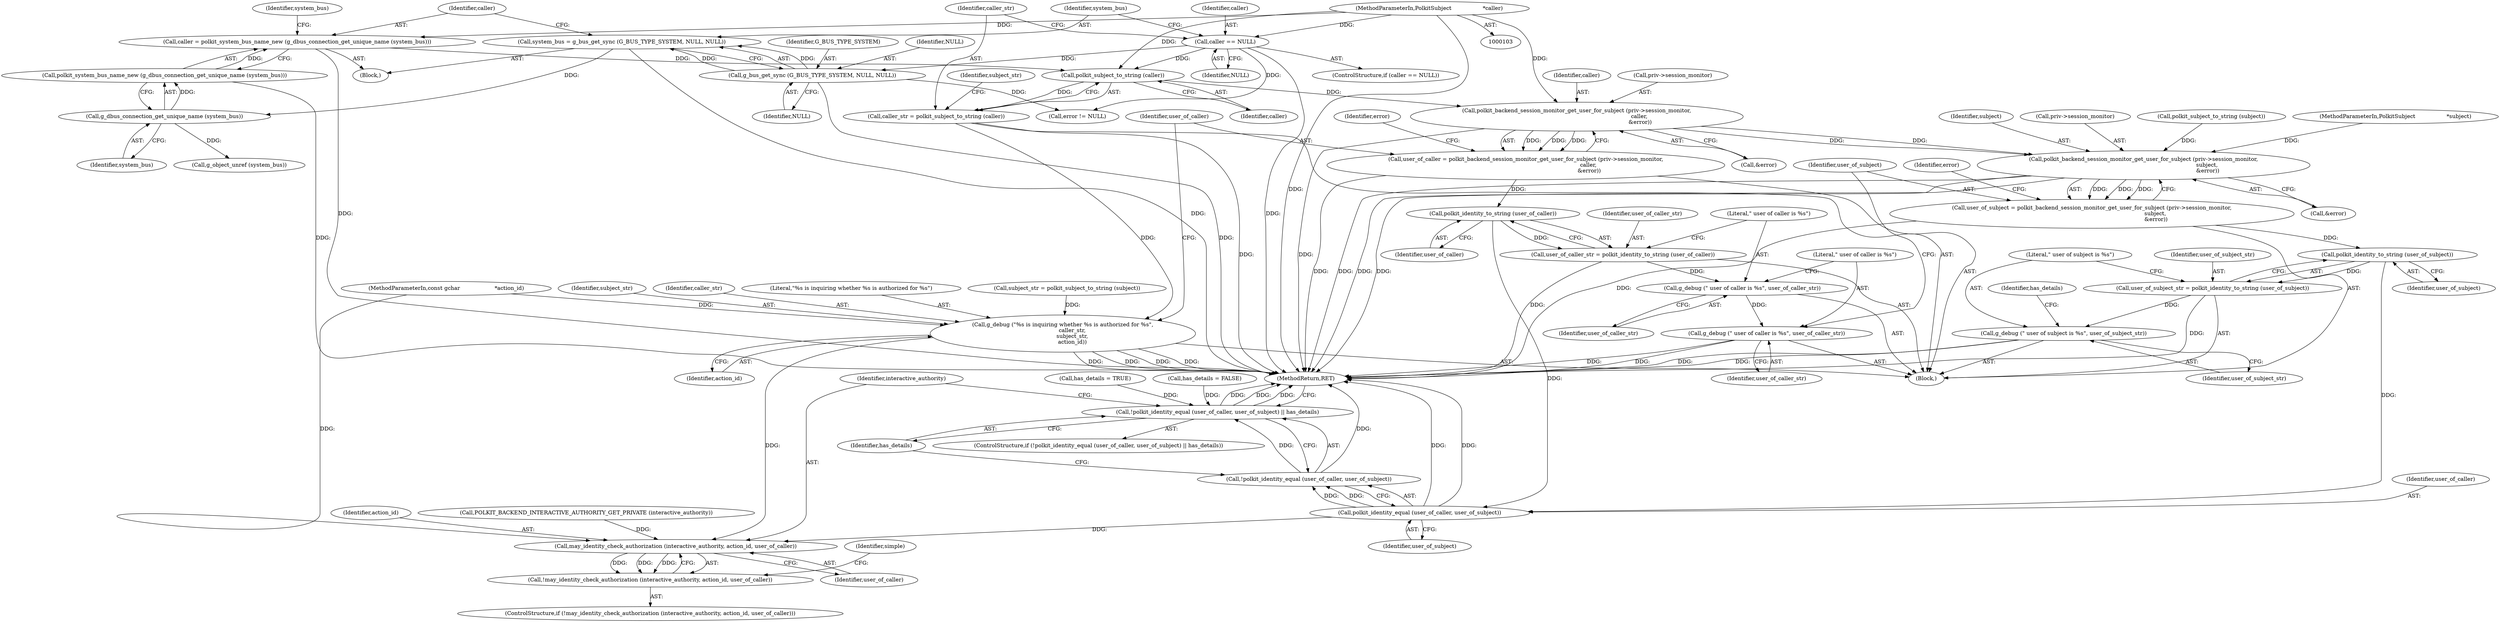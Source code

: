 digraph "0_polkit_bc7ffad53643a9c80231fc41f5582d6a8931c32c_0@API" {
"1000179" [label="(Call,caller = polkit_system_bus_name_new (g_dbus_connection_get_unique_name (system_bus)))"];
"1000181" [label="(Call,polkit_system_bus_name_new (g_dbus_connection_get_unique_name (system_bus)))"];
"1000182" [label="(Call,g_dbus_connection_get_unique_name (system_bus))"];
"1000173" [label="(Call,system_bus = g_bus_get_sync (G_BUS_TYPE_SYSTEM, NULL, NULL))"];
"1000175" [label="(Call,g_bus_get_sync (G_BUS_TYPE_SYSTEM, NULL, NULL))"];
"1000168" [label="(Call,caller == NULL)"];
"1000105" [label="(MethodParameterIn,PolkitSubject                  *caller)"];
"1000188" [label="(Call,polkit_subject_to_string (caller))"];
"1000186" [label="(Call,caller_str = polkit_subject_to_string (caller))"];
"1000194" [label="(Call,g_debug (\"%s is inquiring whether %s is authorized for %s\",\n           caller_str,\n           subject_str,\n           action_id))"];
"1000295" [label="(Call,may_identity_check_authorization (interactive_authority, action_id, user_of_caller))"];
"1000294" [label="(Call,!may_identity_check_authorization (interactive_authority, action_id, user_of_caller))"];
"1000201" [label="(Call,polkit_backend_session_monitor_get_user_for_subject (priv->session_monitor,\n                                                                        caller,\n                                                                         &error))"];
"1000199" [label="(Call,user_of_caller = polkit_backend_session_monitor_get_user_for_subject (priv->session_monitor,\n                                                                        caller,\n                                                                         &error))"];
"1000222" [label="(Call,polkit_identity_to_string (user_of_caller))"];
"1000220" [label="(Call,user_of_caller_str = polkit_identity_to_string (user_of_caller))"];
"1000224" [label="(Call,g_debug (\" user of caller is %s\", user_of_caller_str))"];
"1000227" [label="(Call,g_debug (\" user of caller is %s\", user_of_caller_str))"];
"1000288" [label="(Call,polkit_identity_equal (user_of_caller, user_of_subject))"];
"1000287" [label="(Call,!polkit_identity_equal (user_of_caller, user_of_subject))"];
"1000286" [label="(Call,!polkit_identity_equal (user_of_caller, user_of_subject) || has_details)"];
"1000232" [label="(Call,polkit_backend_session_monitor_get_user_for_subject (priv->session_monitor,\n                                                                         subject,\n                                                                          &error))"];
"1000230" [label="(Call,user_of_subject = polkit_backend_session_monitor_get_user_for_subject (priv->session_monitor,\n                                                                         subject,\n                                                                          &error))"];
"1000253" [label="(Call,polkit_identity_to_string (user_of_subject))"];
"1000251" [label="(Call,user_of_subject_str = polkit_identity_to_string (user_of_subject))"];
"1000255" [label="(Call,g_debug (\" user of subject is %s\", user_of_subject_str))"];
"1000205" [label="(Identifier,caller)"];
"1000287" [label="(Call,!polkit_identity_equal (user_of_caller, user_of_subject))"];
"1000195" [label="(Literal,\"%s is inquiring whether %s is authorized for %s\")"];
"1000227" [label="(Call,g_debug (\" user of caller is %s\", user_of_caller_str))"];
"1000185" [label="(Identifier,system_bus)"];
"1000169" [label="(Identifier,caller)"];
"1000294" [label="(Call,!may_identity_check_authorization (interactive_authority, action_id, user_of_caller))"];
"1000293" [label="(ControlStructure,if (!may_identity_check_authorization (interactive_authority, action_id, user_of_caller)))"];
"1000259" [label="(Identifier,has_details)"];
"1000186" [label="(Call,caller_str = polkit_subject_to_string (caller))"];
"1000177" [label="(Identifier,NULL)"];
"1000295" [label="(Call,may_identity_check_authorization (interactive_authority, action_id, user_of_caller))"];
"1000107" [label="(MethodParameterIn,const gchar                    *action_id)"];
"1000290" [label="(Identifier,user_of_subject)"];
"1000291" [label="(Identifier,has_details)"];
"1000191" [label="(Identifier,subject_str)"];
"1000167" [label="(ControlStructure,if (caller == NULL))"];
"1000251" [label="(Call,user_of_subject_str = polkit_identity_to_string (user_of_subject))"];
"1000190" [label="(Call,subject_str = polkit_subject_to_string (subject))"];
"1000254" [label="(Identifier,user_of_subject)"];
"1000176" [label="(Identifier,G_BUS_TYPE_SYSTEM)"];
"1000182" [label="(Call,g_dbus_connection_get_unique_name (system_bus))"];
"1000253" [label="(Call,polkit_identity_to_string (user_of_subject))"];
"1000296" [label="(Identifier,interactive_authority)"];
"1000236" [label="(Identifier,subject)"];
"1000113" [label="(Block,)"];
"1000171" [label="(Block,)"];
"1000225" [label="(Literal,\" user of caller is %s\")"];
"1000187" [label="(Identifier,caller_str)"];
"1000200" [label="(Identifier,user_of_caller)"];
"1000285" [label="(ControlStructure,if (!polkit_identity_equal (user_of_caller, user_of_subject) || has_details))"];
"1000288" [label="(Call,polkit_identity_equal (user_of_caller, user_of_subject))"];
"1000232" [label="(Call,polkit_backend_session_monitor_get_user_for_subject (priv->session_monitor,\n                                                                         subject,\n                                                                          &error))"];
"1000222" [label="(Call,polkit_identity_to_string (user_of_caller))"];
"1000221" [label="(Identifier,user_of_caller_str)"];
"1000199" [label="(Call,user_of_caller = polkit_backend_session_monitor_get_user_for_subject (priv->session_monitor,\n                                                                        caller,\n                                                                         &error))"];
"1000255" [label="(Call,g_debug (\" user of subject is %s\", user_of_subject_str))"];
"1000194" [label="(Call,g_debug (\"%s is inquiring whether %s is authorized for %s\",\n           caller_str,\n           subject_str,\n           action_id))"];
"1000188" [label="(Call,polkit_subject_to_string (caller))"];
"1000197" [label="(Identifier,subject_str)"];
"1000168" [label="(Call,caller == NULL)"];
"1000280" [label="(Call,has_details = TRUE)"];
"1000298" [label="(Identifier,user_of_caller)"];
"1000226" [label="(Identifier,user_of_caller_str)"];
"1000170" [label="(Identifier,NULL)"];
"1000206" [label="(Call,&error)"];
"1000233" [label="(Call,priv->session_monitor)"];
"1000237" [label="(Call,&error)"];
"1000192" [label="(Call,polkit_subject_to_string (subject))"];
"1000241" [label="(Identifier,error)"];
"1000257" [label="(Identifier,user_of_subject_str)"];
"1000209" [label="(Call,error != NULL)"];
"1000252" [label="(Identifier,user_of_subject_str)"];
"1000181" [label="(Call,polkit_system_bus_name_new (g_dbus_connection_get_unique_name (system_bus)))"];
"1000180" [label="(Identifier,caller)"];
"1000173" [label="(Call,system_bus = g_bus_get_sync (G_BUS_TYPE_SYSTEM, NULL, NULL))"];
"1000198" [label="(Identifier,action_id)"];
"1000231" [label="(Identifier,user_of_subject)"];
"1000286" [label="(Call,!polkit_identity_equal (user_of_caller, user_of_subject) || has_details)"];
"1000105" [label="(MethodParameterIn,PolkitSubject                  *caller)"];
"1000230" [label="(Call,user_of_subject = polkit_backend_session_monitor_get_user_for_subject (priv->session_monitor,\n                                                                         subject,\n                                                                          &error))"];
"1000210" [label="(Identifier,error)"];
"1000297" [label="(Identifier,action_id)"];
"1000312" [label="(MethodReturn,RET)"];
"1000201" [label="(Call,polkit_backend_session_monitor_get_user_for_subject (priv->session_monitor,\n                                                                        caller,\n                                                                         &error))"];
"1000220" [label="(Call,user_of_caller_str = polkit_identity_to_string (user_of_caller))"];
"1000189" [label="(Identifier,caller)"];
"1000228" [label="(Literal,\" user of caller is %s\")"];
"1000175" [label="(Call,g_bus_get_sync (G_BUS_TYPE_SYSTEM, NULL, NULL))"];
"1000229" [label="(Identifier,user_of_caller_str)"];
"1000256" [label="(Literal,\" user of subject is %s\")"];
"1000196" [label="(Identifier,caller_str)"];
"1000179" [label="(Call,caller = polkit_system_bus_name_new (g_dbus_connection_get_unique_name (system_bus)))"];
"1000224" [label="(Call,g_debug (\" user of caller is %s\", user_of_caller_str))"];
"1000174" [label="(Identifier,system_bus)"];
"1000202" [label="(Call,priv->session_monitor)"];
"1000178" [label="(Identifier,NULL)"];
"1000289" [label="(Identifier,user_of_caller)"];
"1000258" [label="(Call,has_details = FALSE)"];
"1000303" [label="(Identifier,simple)"];
"1000106" [label="(MethodParameterIn,PolkitSubject                  *subject)"];
"1000184" [label="(Call,g_object_unref (system_bus))"];
"1000133" [label="(Call,POLKIT_BACKEND_INTERACTIVE_AUTHORITY_GET_PRIVATE (interactive_authority))"];
"1000223" [label="(Identifier,user_of_caller)"];
"1000183" [label="(Identifier,system_bus)"];
"1000179" -> "1000171"  [label="AST: "];
"1000179" -> "1000181"  [label="CFG: "];
"1000180" -> "1000179"  [label="AST: "];
"1000181" -> "1000179"  [label="AST: "];
"1000185" -> "1000179"  [label="CFG: "];
"1000179" -> "1000312"  [label="DDG: "];
"1000181" -> "1000179"  [label="DDG: "];
"1000105" -> "1000179"  [label="DDG: "];
"1000179" -> "1000188"  [label="DDG: "];
"1000181" -> "1000182"  [label="CFG: "];
"1000182" -> "1000181"  [label="AST: "];
"1000181" -> "1000312"  [label="DDG: "];
"1000182" -> "1000181"  [label="DDG: "];
"1000182" -> "1000183"  [label="CFG: "];
"1000183" -> "1000182"  [label="AST: "];
"1000173" -> "1000182"  [label="DDG: "];
"1000182" -> "1000184"  [label="DDG: "];
"1000173" -> "1000171"  [label="AST: "];
"1000173" -> "1000175"  [label="CFG: "];
"1000174" -> "1000173"  [label="AST: "];
"1000175" -> "1000173"  [label="AST: "];
"1000180" -> "1000173"  [label="CFG: "];
"1000173" -> "1000312"  [label="DDG: "];
"1000175" -> "1000173"  [label="DDG: "];
"1000175" -> "1000173"  [label="DDG: "];
"1000175" -> "1000178"  [label="CFG: "];
"1000176" -> "1000175"  [label="AST: "];
"1000177" -> "1000175"  [label="AST: "];
"1000178" -> "1000175"  [label="AST: "];
"1000175" -> "1000312"  [label="DDG: "];
"1000168" -> "1000175"  [label="DDG: "];
"1000175" -> "1000209"  [label="DDG: "];
"1000168" -> "1000167"  [label="AST: "];
"1000168" -> "1000170"  [label="CFG: "];
"1000169" -> "1000168"  [label="AST: "];
"1000170" -> "1000168"  [label="AST: "];
"1000174" -> "1000168"  [label="CFG: "];
"1000187" -> "1000168"  [label="CFG: "];
"1000168" -> "1000312"  [label="DDG: "];
"1000105" -> "1000168"  [label="DDG: "];
"1000168" -> "1000188"  [label="DDG: "];
"1000168" -> "1000209"  [label="DDG: "];
"1000105" -> "1000103"  [label="AST: "];
"1000105" -> "1000312"  [label="DDG: "];
"1000105" -> "1000188"  [label="DDG: "];
"1000105" -> "1000201"  [label="DDG: "];
"1000188" -> "1000186"  [label="AST: "];
"1000188" -> "1000189"  [label="CFG: "];
"1000189" -> "1000188"  [label="AST: "];
"1000186" -> "1000188"  [label="CFG: "];
"1000188" -> "1000186"  [label="DDG: "];
"1000188" -> "1000201"  [label="DDG: "];
"1000186" -> "1000113"  [label="AST: "];
"1000187" -> "1000186"  [label="AST: "];
"1000191" -> "1000186"  [label="CFG: "];
"1000186" -> "1000312"  [label="DDG: "];
"1000186" -> "1000194"  [label="DDG: "];
"1000194" -> "1000113"  [label="AST: "];
"1000194" -> "1000198"  [label="CFG: "];
"1000195" -> "1000194"  [label="AST: "];
"1000196" -> "1000194"  [label="AST: "];
"1000197" -> "1000194"  [label="AST: "];
"1000198" -> "1000194"  [label="AST: "];
"1000200" -> "1000194"  [label="CFG: "];
"1000194" -> "1000312"  [label="DDG: "];
"1000194" -> "1000312"  [label="DDG: "];
"1000194" -> "1000312"  [label="DDG: "];
"1000194" -> "1000312"  [label="DDG: "];
"1000190" -> "1000194"  [label="DDG: "];
"1000107" -> "1000194"  [label="DDG: "];
"1000194" -> "1000295"  [label="DDG: "];
"1000295" -> "1000294"  [label="AST: "];
"1000295" -> "1000298"  [label="CFG: "];
"1000296" -> "1000295"  [label="AST: "];
"1000297" -> "1000295"  [label="AST: "];
"1000298" -> "1000295"  [label="AST: "];
"1000294" -> "1000295"  [label="CFG: "];
"1000295" -> "1000294"  [label="DDG: "];
"1000295" -> "1000294"  [label="DDG: "];
"1000295" -> "1000294"  [label="DDG: "];
"1000133" -> "1000295"  [label="DDG: "];
"1000107" -> "1000295"  [label="DDG: "];
"1000288" -> "1000295"  [label="DDG: "];
"1000294" -> "1000293"  [label="AST: "];
"1000303" -> "1000294"  [label="CFG: "];
"1000201" -> "1000199"  [label="AST: "];
"1000201" -> "1000206"  [label="CFG: "];
"1000202" -> "1000201"  [label="AST: "];
"1000205" -> "1000201"  [label="AST: "];
"1000206" -> "1000201"  [label="AST: "];
"1000199" -> "1000201"  [label="CFG: "];
"1000201" -> "1000312"  [label="DDG: "];
"1000201" -> "1000199"  [label="DDG: "];
"1000201" -> "1000199"  [label="DDG: "];
"1000201" -> "1000199"  [label="DDG: "];
"1000201" -> "1000232"  [label="DDG: "];
"1000201" -> "1000232"  [label="DDG: "];
"1000199" -> "1000113"  [label="AST: "];
"1000200" -> "1000199"  [label="AST: "];
"1000210" -> "1000199"  [label="CFG: "];
"1000199" -> "1000312"  [label="DDG: "];
"1000199" -> "1000222"  [label="DDG: "];
"1000222" -> "1000220"  [label="AST: "];
"1000222" -> "1000223"  [label="CFG: "];
"1000223" -> "1000222"  [label="AST: "];
"1000220" -> "1000222"  [label="CFG: "];
"1000222" -> "1000220"  [label="DDG: "];
"1000222" -> "1000288"  [label="DDG: "];
"1000220" -> "1000113"  [label="AST: "];
"1000221" -> "1000220"  [label="AST: "];
"1000225" -> "1000220"  [label="CFG: "];
"1000220" -> "1000312"  [label="DDG: "];
"1000220" -> "1000224"  [label="DDG: "];
"1000224" -> "1000113"  [label="AST: "];
"1000224" -> "1000226"  [label="CFG: "];
"1000225" -> "1000224"  [label="AST: "];
"1000226" -> "1000224"  [label="AST: "];
"1000228" -> "1000224"  [label="CFG: "];
"1000224" -> "1000227"  [label="DDG: "];
"1000227" -> "1000113"  [label="AST: "];
"1000227" -> "1000229"  [label="CFG: "];
"1000228" -> "1000227"  [label="AST: "];
"1000229" -> "1000227"  [label="AST: "];
"1000231" -> "1000227"  [label="CFG: "];
"1000227" -> "1000312"  [label="DDG: "];
"1000227" -> "1000312"  [label="DDG: "];
"1000288" -> "1000287"  [label="AST: "];
"1000288" -> "1000290"  [label="CFG: "];
"1000289" -> "1000288"  [label="AST: "];
"1000290" -> "1000288"  [label="AST: "];
"1000287" -> "1000288"  [label="CFG: "];
"1000288" -> "1000312"  [label="DDG: "];
"1000288" -> "1000312"  [label="DDG: "];
"1000288" -> "1000287"  [label="DDG: "];
"1000288" -> "1000287"  [label="DDG: "];
"1000253" -> "1000288"  [label="DDG: "];
"1000287" -> "1000286"  [label="AST: "];
"1000291" -> "1000287"  [label="CFG: "];
"1000286" -> "1000287"  [label="CFG: "];
"1000287" -> "1000312"  [label="DDG: "];
"1000287" -> "1000286"  [label="DDG: "];
"1000286" -> "1000285"  [label="AST: "];
"1000286" -> "1000291"  [label="CFG: "];
"1000291" -> "1000286"  [label="AST: "];
"1000296" -> "1000286"  [label="CFG: "];
"1000312" -> "1000286"  [label="CFG: "];
"1000286" -> "1000312"  [label="DDG: "];
"1000286" -> "1000312"  [label="DDG: "];
"1000286" -> "1000312"  [label="DDG: "];
"1000258" -> "1000286"  [label="DDG: "];
"1000280" -> "1000286"  [label="DDG: "];
"1000232" -> "1000230"  [label="AST: "];
"1000232" -> "1000237"  [label="CFG: "];
"1000233" -> "1000232"  [label="AST: "];
"1000236" -> "1000232"  [label="AST: "];
"1000237" -> "1000232"  [label="AST: "];
"1000230" -> "1000232"  [label="CFG: "];
"1000232" -> "1000312"  [label="DDG: "];
"1000232" -> "1000312"  [label="DDG: "];
"1000232" -> "1000312"  [label="DDG: "];
"1000232" -> "1000230"  [label="DDG: "];
"1000232" -> "1000230"  [label="DDG: "];
"1000232" -> "1000230"  [label="DDG: "];
"1000192" -> "1000232"  [label="DDG: "];
"1000106" -> "1000232"  [label="DDG: "];
"1000230" -> "1000113"  [label="AST: "];
"1000231" -> "1000230"  [label="AST: "];
"1000241" -> "1000230"  [label="CFG: "];
"1000230" -> "1000312"  [label="DDG: "];
"1000230" -> "1000253"  [label="DDG: "];
"1000253" -> "1000251"  [label="AST: "];
"1000253" -> "1000254"  [label="CFG: "];
"1000254" -> "1000253"  [label="AST: "];
"1000251" -> "1000253"  [label="CFG: "];
"1000253" -> "1000251"  [label="DDG: "];
"1000251" -> "1000113"  [label="AST: "];
"1000252" -> "1000251"  [label="AST: "];
"1000256" -> "1000251"  [label="CFG: "];
"1000251" -> "1000312"  [label="DDG: "];
"1000251" -> "1000255"  [label="DDG: "];
"1000255" -> "1000113"  [label="AST: "];
"1000255" -> "1000257"  [label="CFG: "];
"1000256" -> "1000255"  [label="AST: "];
"1000257" -> "1000255"  [label="AST: "];
"1000259" -> "1000255"  [label="CFG: "];
"1000255" -> "1000312"  [label="DDG: "];
"1000255" -> "1000312"  [label="DDG: "];
}
